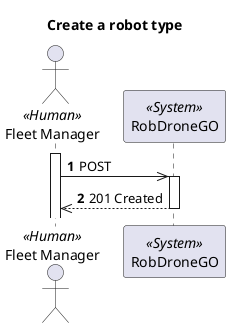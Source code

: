 @startuml
'https://plantuml.com/sequence-diagram

autonumber
skinparam packageStyle rect

title Create a robot type

actor "Fleet Manager" as FM <<Human>>
participant "RobDroneGO" as Sys <<System>>

activate FM
FM->> Sys : POST

activate Sys
FM <<-- Sys : 201 Created
deactivate Sys



@enduml
